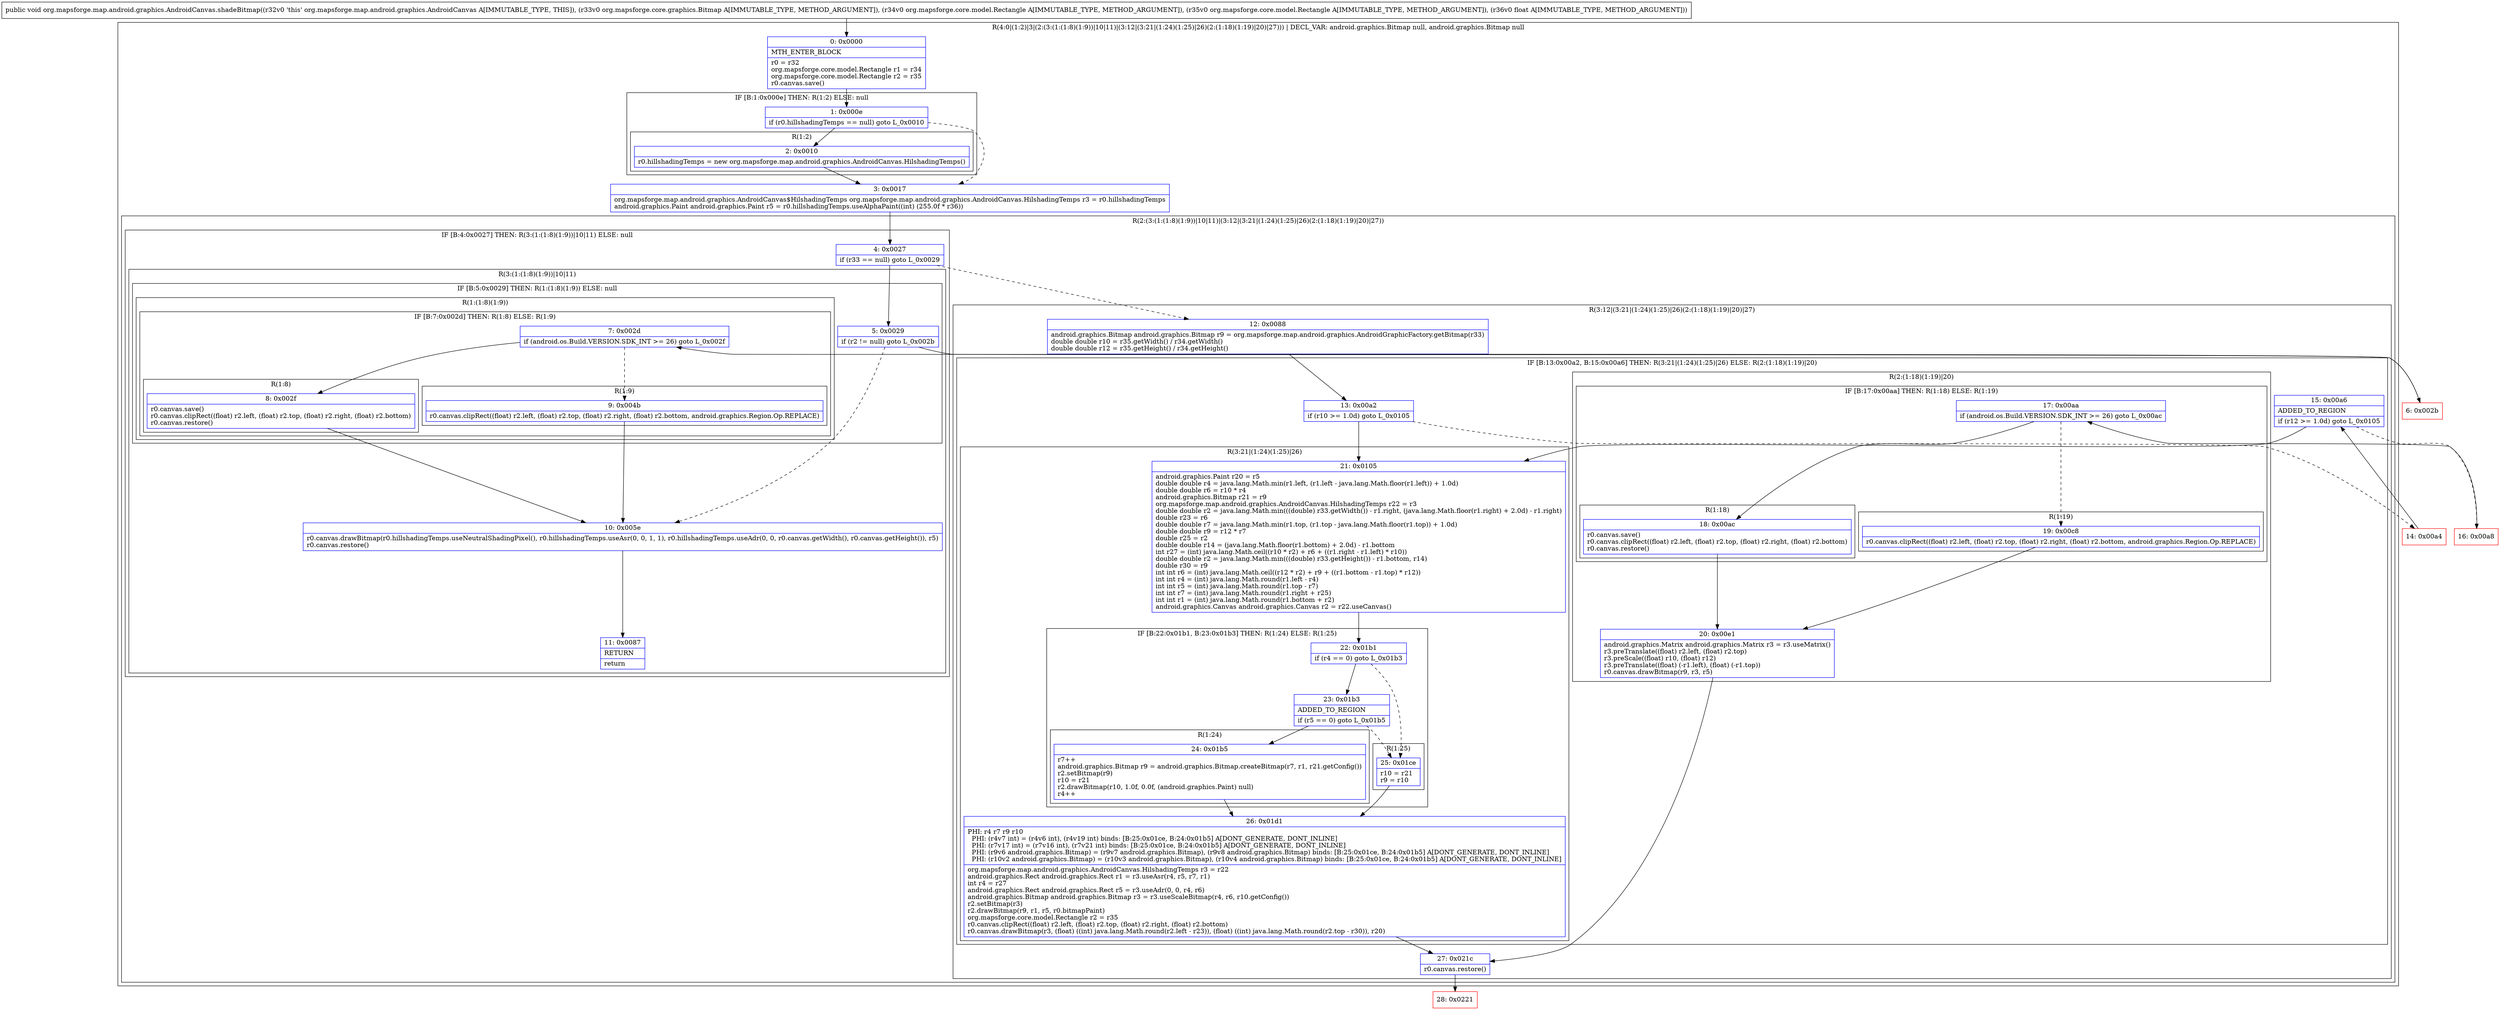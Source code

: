 digraph "CFG fororg.mapsforge.map.android.graphics.AndroidCanvas.shadeBitmap(Lorg\/mapsforge\/core\/graphics\/Bitmap;Lorg\/mapsforge\/core\/model\/Rectangle;Lorg\/mapsforge\/core\/model\/Rectangle;F)V" {
subgraph cluster_Region_2095091555 {
label = "R(4:0|(1:2)|3|(2:(3:(1:(1:8)(1:9))|10|11)|(3:12|(3:21|(1:24)(1:25)|26)(2:(1:18)(1:19)|20)|27))) | DECL_VAR: android.graphics.Bitmap null, android.graphics.Bitmap null\l";
node [shape=record,color=blue];
Node_0 [shape=record,label="{0\:\ 0x0000|MTH_ENTER_BLOCK\l|r0 = r32\lorg.mapsforge.core.model.Rectangle r1 = r34\lorg.mapsforge.core.model.Rectangle r2 = r35\lr0.canvas.save()\l}"];
subgraph cluster_IfRegion_989591618 {
label = "IF [B:1:0x000e] THEN: R(1:2) ELSE: null";
node [shape=record,color=blue];
Node_1 [shape=record,label="{1\:\ 0x000e|if (r0.hillshadingTemps == null) goto L_0x0010\l}"];
subgraph cluster_Region_1205332695 {
label = "R(1:2)";
node [shape=record,color=blue];
Node_2 [shape=record,label="{2\:\ 0x0010|r0.hillshadingTemps = new org.mapsforge.map.android.graphics.AndroidCanvas.HilshadingTemps()\l}"];
}
}
Node_3 [shape=record,label="{3\:\ 0x0017|org.mapsforge.map.android.graphics.AndroidCanvas$HilshadingTemps org.mapsforge.map.android.graphics.AndroidCanvas.HilshadingTemps r3 = r0.hillshadingTemps\landroid.graphics.Paint android.graphics.Paint r5 = r0.hillshadingTemps.useAlphaPaint((int) (255.0f * r36))\l}"];
subgraph cluster_Region_1471798999 {
label = "R(2:(3:(1:(1:8)(1:9))|10|11)|(3:12|(3:21|(1:24)(1:25)|26)(2:(1:18)(1:19)|20)|27))";
node [shape=record,color=blue];
subgraph cluster_IfRegion_1436345264 {
label = "IF [B:4:0x0027] THEN: R(3:(1:(1:8)(1:9))|10|11) ELSE: null";
node [shape=record,color=blue];
Node_4 [shape=record,label="{4\:\ 0x0027|if (r33 == null) goto L_0x0029\l}"];
subgraph cluster_Region_1749595492 {
label = "R(3:(1:(1:8)(1:9))|10|11)";
node [shape=record,color=blue];
subgraph cluster_IfRegion_779869578 {
label = "IF [B:5:0x0029] THEN: R(1:(1:8)(1:9)) ELSE: null";
node [shape=record,color=blue];
Node_5 [shape=record,label="{5\:\ 0x0029|if (r2 != null) goto L_0x002b\l}"];
subgraph cluster_Region_817899689 {
label = "R(1:(1:8)(1:9))";
node [shape=record,color=blue];
subgraph cluster_IfRegion_1220144436 {
label = "IF [B:7:0x002d] THEN: R(1:8) ELSE: R(1:9)";
node [shape=record,color=blue];
Node_7 [shape=record,label="{7\:\ 0x002d|if (android.os.Build.VERSION.SDK_INT \>= 26) goto L_0x002f\l}"];
subgraph cluster_Region_1452856497 {
label = "R(1:8)";
node [shape=record,color=blue];
Node_8 [shape=record,label="{8\:\ 0x002f|r0.canvas.save()\lr0.canvas.clipRect((float) r2.left, (float) r2.top, (float) r2.right, (float) r2.bottom)\lr0.canvas.restore()\l}"];
}
subgraph cluster_Region_1893157754 {
label = "R(1:9)";
node [shape=record,color=blue];
Node_9 [shape=record,label="{9\:\ 0x004b|r0.canvas.clipRect((float) r2.left, (float) r2.top, (float) r2.right, (float) r2.bottom, android.graphics.Region.Op.REPLACE)\l}"];
}
}
}
}
Node_10 [shape=record,label="{10\:\ 0x005e|r0.canvas.drawBitmap(r0.hillshadingTemps.useNeutralShadingPixel(), r0.hillshadingTemps.useAsr(0, 0, 1, 1), r0.hillshadingTemps.useAdr(0, 0, r0.canvas.getWidth(), r0.canvas.getHeight()), r5)\lr0.canvas.restore()\l}"];
Node_11 [shape=record,label="{11\:\ 0x0087|RETURN\l|return\l}"];
}
}
subgraph cluster_Region_579776396 {
label = "R(3:12|(3:21|(1:24)(1:25)|26)(2:(1:18)(1:19)|20)|27)";
node [shape=record,color=blue];
Node_12 [shape=record,label="{12\:\ 0x0088|android.graphics.Bitmap android.graphics.Bitmap r9 = org.mapsforge.map.android.graphics.AndroidGraphicFactory.getBitmap(r33)\ldouble double r10 = r35.getWidth() \/ r34.getWidth()\ldouble double r12 = r35.getHeight() \/ r34.getHeight()\l}"];
subgraph cluster_IfRegion_1016491423 {
label = "IF [B:13:0x00a2, B:15:0x00a6] THEN: R(3:21|(1:24)(1:25)|26) ELSE: R(2:(1:18)(1:19)|20)";
node [shape=record,color=blue];
Node_13 [shape=record,label="{13\:\ 0x00a2|if (r10 \>= 1.0d) goto L_0x0105\l}"];
Node_15 [shape=record,label="{15\:\ 0x00a6|ADDED_TO_REGION\l|if (r12 \>= 1.0d) goto L_0x0105\l}"];
subgraph cluster_Region_1946836068 {
label = "R(3:21|(1:24)(1:25)|26)";
node [shape=record,color=blue];
Node_21 [shape=record,label="{21\:\ 0x0105|android.graphics.Paint r20 = r5\ldouble double r4 = java.lang.Math.min(r1.left, (r1.left \- java.lang.Math.floor(r1.left)) + 1.0d)\ldouble double r6 = r10 * r4\landroid.graphics.Bitmap r21 = r9\lorg.mapsforge.map.android.graphics.AndroidCanvas.HilshadingTemps r22 = r3\ldouble double r2 = java.lang.Math.min(((double) r33.getWidth()) \- r1.right, (java.lang.Math.floor(r1.right) + 2.0d) \- r1.right)\ldouble r23 = r6\ldouble double r7 = java.lang.Math.min(r1.top, (r1.top \- java.lang.Math.floor(r1.top)) + 1.0d)\ldouble double r9 = r12 * r7\ldouble r25 = r2\ldouble double r14 = (java.lang.Math.floor(r1.bottom) + 2.0d) \- r1.bottom\lint r27 = (int) java.lang.Math.ceil((r10 * r2) + r6 + ((r1.right \- r1.left) * r10))\ldouble double r2 = java.lang.Math.min(((double) r33.getHeight()) \- r1.bottom, r14)\ldouble r30 = r9\lint int r6 = (int) java.lang.Math.ceil((r12 * r2) + r9 + ((r1.bottom \- r1.top) * r12))\lint int r4 = (int) java.lang.Math.round(r1.left \- r4)\lint int r5 = (int) java.lang.Math.round(r1.top \- r7)\lint int r7 = (int) java.lang.Math.round(r1.right + r25)\lint int r1 = (int) java.lang.Math.round(r1.bottom + r2)\landroid.graphics.Canvas android.graphics.Canvas r2 = r22.useCanvas()\l}"];
subgraph cluster_IfRegion_278068976 {
label = "IF [B:22:0x01b1, B:23:0x01b3] THEN: R(1:24) ELSE: R(1:25)";
node [shape=record,color=blue];
Node_22 [shape=record,label="{22\:\ 0x01b1|if (r4 == 0) goto L_0x01b3\l}"];
Node_23 [shape=record,label="{23\:\ 0x01b3|ADDED_TO_REGION\l|if (r5 == 0) goto L_0x01b5\l}"];
subgraph cluster_Region_1794748667 {
label = "R(1:24)";
node [shape=record,color=blue];
Node_24 [shape=record,label="{24\:\ 0x01b5|r7++\landroid.graphics.Bitmap r9 = android.graphics.Bitmap.createBitmap(r7, r1, r21.getConfig())\lr2.setBitmap(r9)\lr10 = r21\lr2.drawBitmap(r10, 1.0f, 0.0f, (android.graphics.Paint) null)\lr4++\l}"];
}
subgraph cluster_Region_1194842965 {
label = "R(1:25)";
node [shape=record,color=blue];
Node_25 [shape=record,label="{25\:\ 0x01ce|r10 = r21\lr9 = r10\l}"];
}
}
Node_26 [shape=record,label="{26\:\ 0x01d1|PHI: r4 r7 r9 r10 \l  PHI: (r4v7 int) = (r4v6 int), (r4v19 int) binds: [B:25:0x01ce, B:24:0x01b5] A[DONT_GENERATE, DONT_INLINE]\l  PHI: (r7v17 int) = (r7v16 int), (r7v21 int) binds: [B:25:0x01ce, B:24:0x01b5] A[DONT_GENERATE, DONT_INLINE]\l  PHI: (r9v6 android.graphics.Bitmap) = (r9v7 android.graphics.Bitmap), (r9v8 android.graphics.Bitmap) binds: [B:25:0x01ce, B:24:0x01b5] A[DONT_GENERATE, DONT_INLINE]\l  PHI: (r10v2 android.graphics.Bitmap) = (r10v3 android.graphics.Bitmap), (r10v4 android.graphics.Bitmap) binds: [B:25:0x01ce, B:24:0x01b5] A[DONT_GENERATE, DONT_INLINE]\l|org.mapsforge.map.android.graphics.AndroidCanvas.HilshadingTemps r3 = r22\landroid.graphics.Rect android.graphics.Rect r1 = r3.useAsr(r4, r5, r7, r1)\lint r4 = r27\landroid.graphics.Rect android.graphics.Rect r5 = r3.useAdr(0, 0, r4, r6)\landroid.graphics.Bitmap android.graphics.Bitmap r3 = r3.useScaleBitmap(r4, r6, r10.getConfig())\lr2.setBitmap(r3)\lr2.drawBitmap(r9, r1, r5, r0.bitmapPaint)\lorg.mapsforge.core.model.Rectangle r2 = r35\lr0.canvas.clipRect((float) r2.left, (float) r2.top, (float) r2.right, (float) r2.bottom)\lr0.canvas.drawBitmap(r3, (float) ((int) java.lang.Math.round(r2.left \- r23)), (float) ((int) java.lang.Math.round(r2.top \- r30)), r20)\l}"];
}
subgraph cluster_Region_594245834 {
label = "R(2:(1:18)(1:19)|20)";
node [shape=record,color=blue];
subgraph cluster_IfRegion_1374670226 {
label = "IF [B:17:0x00aa] THEN: R(1:18) ELSE: R(1:19)";
node [shape=record,color=blue];
Node_17 [shape=record,label="{17\:\ 0x00aa|if (android.os.Build.VERSION.SDK_INT \>= 26) goto L_0x00ac\l}"];
subgraph cluster_Region_142790786 {
label = "R(1:18)";
node [shape=record,color=blue];
Node_18 [shape=record,label="{18\:\ 0x00ac|r0.canvas.save()\lr0.canvas.clipRect((float) r2.left, (float) r2.top, (float) r2.right, (float) r2.bottom)\lr0.canvas.restore()\l}"];
}
subgraph cluster_Region_2028325781 {
label = "R(1:19)";
node [shape=record,color=blue];
Node_19 [shape=record,label="{19\:\ 0x00c8|r0.canvas.clipRect((float) r2.left, (float) r2.top, (float) r2.right, (float) r2.bottom, android.graphics.Region.Op.REPLACE)\l}"];
}
}
Node_20 [shape=record,label="{20\:\ 0x00e1|android.graphics.Matrix android.graphics.Matrix r3 = r3.useMatrix()\lr3.preTranslate((float) r2.left, (float) r2.top)\lr3.preScale((float) r10, (float) r12)\lr3.preTranslate((float) (\-r1.left), (float) (\-r1.top))\lr0.canvas.drawBitmap(r9, r3, r5)\l}"];
}
}
Node_27 [shape=record,label="{27\:\ 0x021c|r0.canvas.restore()\l}"];
}
}
}
Node_6 [shape=record,color=red,label="{6\:\ 0x002b}"];
Node_14 [shape=record,color=red,label="{14\:\ 0x00a4}"];
Node_16 [shape=record,color=red,label="{16\:\ 0x00a8}"];
Node_28 [shape=record,color=red,label="{28\:\ 0x0221}"];
MethodNode[shape=record,label="{public void org.mapsforge.map.android.graphics.AndroidCanvas.shadeBitmap((r32v0 'this' org.mapsforge.map.android.graphics.AndroidCanvas A[IMMUTABLE_TYPE, THIS]), (r33v0 org.mapsforge.core.graphics.Bitmap A[IMMUTABLE_TYPE, METHOD_ARGUMENT]), (r34v0 org.mapsforge.core.model.Rectangle A[IMMUTABLE_TYPE, METHOD_ARGUMENT]), (r35v0 org.mapsforge.core.model.Rectangle A[IMMUTABLE_TYPE, METHOD_ARGUMENT]), (r36v0 float A[IMMUTABLE_TYPE, METHOD_ARGUMENT])) }"];
MethodNode -> Node_0;
Node_0 -> Node_1;
Node_1 -> Node_2;
Node_1 -> Node_3[style=dashed];
Node_2 -> Node_3;
Node_3 -> Node_4;
Node_4 -> Node_5;
Node_4 -> Node_12[style=dashed];
Node_5 -> Node_6;
Node_5 -> Node_10[style=dashed];
Node_7 -> Node_8;
Node_7 -> Node_9[style=dashed];
Node_8 -> Node_10;
Node_9 -> Node_10;
Node_10 -> Node_11;
Node_12 -> Node_13;
Node_13 -> Node_14[style=dashed];
Node_13 -> Node_21;
Node_15 -> Node_16[style=dashed];
Node_15 -> Node_21;
Node_21 -> Node_22;
Node_22 -> Node_23;
Node_22 -> Node_25[style=dashed];
Node_23 -> Node_24;
Node_23 -> Node_25[style=dashed];
Node_24 -> Node_26;
Node_25 -> Node_26;
Node_26 -> Node_27;
Node_17 -> Node_18;
Node_17 -> Node_19[style=dashed];
Node_18 -> Node_20;
Node_19 -> Node_20;
Node_20 -> Node_27;
Node_27 -> Node_28;
Node_6 -> Node_7;
Node_14 -> Node_15;
Node_16 -> Node_17;
}

